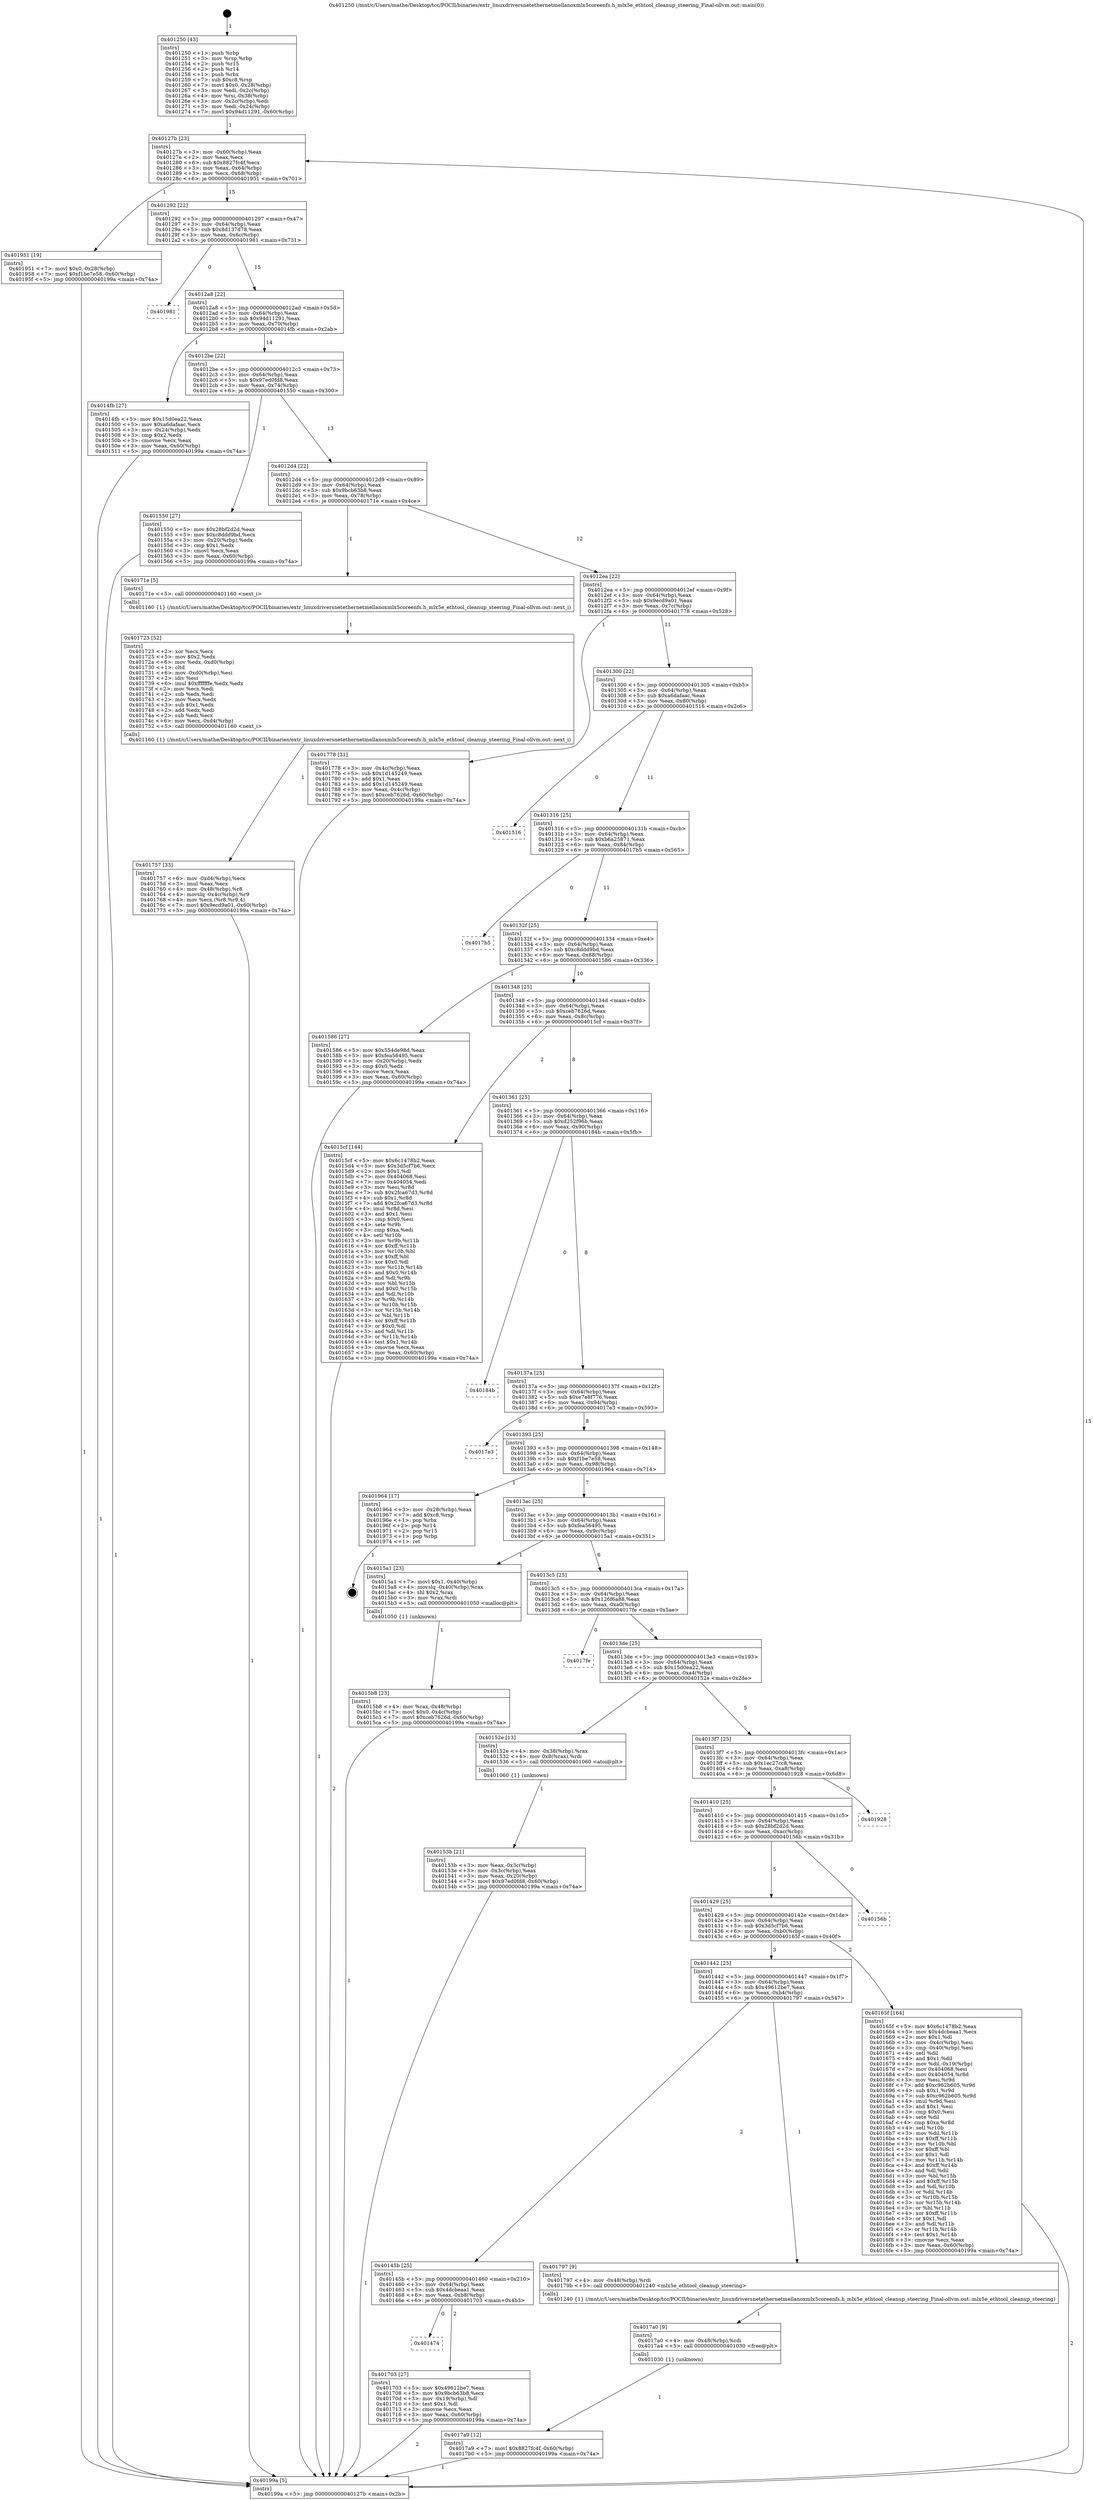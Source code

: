 digraph "0x401250" {
  label = "0x401250 (/mnt/c/Users/mathe/Desktop/tcc/POCII/binaries/extr_linuxdriversnetethernetmellanoxmlx5coreenfs.h_mlx5e_ethtool_cleanup_steering_Final-ollvm.out::main(0))"
  labelloc = "t"
  node[shape=record]

  Entry [label="",width=0.3,height=0.3,shape=circle,fillcolor=black,style=filled]
  "0x40127b" [label="{
     0x40127b [23]\l
     | [instrs]\l
     &nbsp;&nbsp;0x40127b \<+3\>: mov -0x60(%rbp),%eax\l
     &nbsp;&nbsp;0x40127e \<+2\>: mov %eax,%ecx\l
     &nbsp;&nbsp;0x401280 \<+6\>: sub $0x8827fc4f,%ecx\l
     &nbsp;&nbsp;0x401286 \<+3\>: mov %eax,-0x64(%rbp)\l
     &nbsp;&nbsp;0x401289 \<+3\>: mov %ecx,-0x68(%rbp)\l
     &nbsp;&nbsp;0x40128c \<+6\>: je 0000000000401951 \<main+0x701\>\l
  }"]
  "0x401951" [label="{
     0x401951 [19]\l
     | [instrs]\l
     &nbsp;&nbsp;0x401951 \<+7\>: movl $0x0,-0x28(%rbp)\l
     &nbsp;&nbsp;0x401958 \<+7\>: movl $0xf1be7e58,-0x60(%rbp)\l
     &nbsp;&nbsp;0x40195f \<+5\>: jmp 000000000040199a \<main+0x74a\>\l
  }"]
  "0x401292" [label="{
     0x401292 [22]\l
     | [instrs]\l
     &nbsp;&nbsp;0x401292 \<+5\>: jmp 0000000000401297 \<main+0x47\>\l
     &nbsp;&nbsp;0x401297 \<+3\>: mov -0x64(%rbp),%eax\l
     &nbsp;&nbsp;0x40129a \<+5\>: sub $0x8d137d78,%eax\l
     &nbsp;&nbsp;0x40129f \<+3\>: mov %eax,-0x6c(%rbp)\l
     &nbsp;&nbsp;0x4012a2 \<+6\>: je 0000000000401981 \<main+0x731\>\l
  }"]
  Exit [label="",width=0.3,height=0.3,shape=circle,fillcolor=black,style=filled,peripheries=2]
  "0x401981" [label="{
     0x401981\l
  }", style=dashed]
  "0x4012a8" [label="{
     0x4012a8 [22]\l
     | [instrs]\l
     &nbsp;&nbsp;0x4012a8 \<+5\>: jmp 00000000004012ad \<main+0x5d\>\l
     &nbsp;&nbsp;0x4012ad \<+3\>: mov -0x64(%rbp),%eax\l
     &nbsp;&nbsp;0x4012b0 \<+5\>: sub $0x94d11291,%eax\l
     &nbsp;&nbsp;0x4012b5 \<+3\>: mov %eax,-0x70(%rbp)\l
     &nbsp;&nbsp;0x4012b8 \<+6\>: je 00000000004014fb \<main+0x2ab\>\l
  }"]
  "0x4017a9" [label="{
     0x4017a9 [12]\l
     | [instrs]\l
     &nbsp;&nbsp;0x4017a9 \<+7\>: movl $0x8827fc4f,-0x60(%rbp)\l
     &nbsp;&nbsp;0x4017b0 \<+5\>: jmp 000000000040199a \<main+0x74a\>\l
  }"]
  "0x4014fb" [label="{
     0x4014fb [27]\l
     | [instrs]\l
     &nbsp;&nbsp;0x4014fb \<+5\>: mov $0x15d0ea22,%eax\l
     &nbsp;&nbsp;0x401500 \<+5\>: mov $0xa6dafaac,%ecx\l
     &nbsp;&nbsp;0x401505 \<+3\>: mov -0x24(%rbp),%edx\l
     &nbsp;&nbsp;0x401508 \<+3\>: cmp $0x2,%edx\l
     &nbsp;&nbsp;0x40150b \<+3\>: cmovne %ecx,%eax\l
     &nbsp;&nbsp;0x40150e \<+3\>: mov %eax,-0x60(%rbp)\l
     &nbsp;&nbsp;0x401511 \<+5\>: jmp 000000000040199a \<main+0x74a\>\l
  }"]
  "0x4012be" [label="{
     0x4012be [22]\l
     | [instrs]\l
     &nbsp;&nbsp;0x4012be \<+5\>: jmp 00000000004012c3 \<main+0x73\>\l
     &nbsp;&nbsp;0x4012c3 \<+3\>: mov -0x64(%rbp),%eax\l
     &nbsp;&nbsp;0x4012c6 \<+5\>: sub $0x97ed0fd8,%eax\l
     &nbsp;&nbsp;0x4012cb \<+3\>: mov %eax,-0x74(%rbp)\l
     &nbsp;&nbsp;0x4012ce \<+6\>: je 0000000000401550 \<main+0x300\>\l
  }"]
  "0x40199a" [label="{
     0x40199a [5]\l
     | [instrs]\l
     &nbsp;&nbsp;0x40199a \<+5\>: jmp 000000000040127b \<main+0x2b\>\l
  }"]
  "0x401250" [label="{
     0x401250 [43]\l
     | [instrs]\l
     &nbsp;&nbsp;0x401250 \<+1\>: push %rbp\l
     &nbsp;&nbsp;0x401251 \<+3\>: mov %rsp,%rbp\l
     &nbsp;&nbsp;0x401254 \<+2\>: push %r15\l
     &nbsp;&nbsp;0x401256 \<+2\>: push %r14\l
     &nbsp;&nbsp;0x401258 \<+1\>: push %rbx\l
     &nbsp;&nbsp;0x401259 \<+7\>: sub $0xc8,%rsp\l
     &nbsp;&nbsp;0x401260 \<+7\>: movl $0x0,-0x28(%rbp)\l
     &nbsp;&nbsp;0x401267 \<+3\>: mov %edi,-0x2c(%rbp)\l
     &nbsp;&nbsp;0x40126a \<+4\>: mov %rsi,-0x38(%rbp)\l
     &nbsp;&nbsp;0x40126e \<+3\>: mov -0x2c(%rbp),%edi\l
     &nbsp;&nbsp;0x401271 \<+3\>: mov %edi,-0x24(%rbp)\l
     &nbsp;&nbsp;0x401274 \<+7\>: movl $0x94d11291,-0x60(%rbp)\l
  }"]
  "0x4017a0" [label="{
     0x4017a0 [9]\l
     | [instrs]\l
     &nbsp;&nbsp;0x4017a0 \<+4\>: mov -0x48(%rbp),%rdi\l
     &nbsp;&nbsp;0x4017a4 \<+5\>: call 0000000000401030 \<free@plt\>\l
     | [calls]\l
     &nbsp;&nbsp;0x401030 \{1\} (unknown)\l
  }"]
  "0x401550" [label="{
     0x401550 [27]\l
     | [instrs]\l
     &nbsp;&nbsp;0x401550 \<+5\>: mov $0x28bf2d2d,%eax\l
     &nbsp;&nbsp;0x401555 \<+5\>: mov $0xc8ddd9bd,%ecx\l
     &nbsp;&nbsp;0x40155a \<+3\>: mov -0x20(%rbp),%edx\l
     &nbsp;&nbsp;0x40155d \<+3\>: cmp $0x1,%edx\l
     &nbsp;&nbsp;0x401560 \<+3\>: cmovl %ecx,%eax\l
     &nbsp;&nbsp;0x401563 \<+3\>: mov %eax,-0x60(%rbp)\l
     &nbsp;&nbsp;0x401566 \<+5\>: jmp 000000000040199a \<main+0x74a\>\l
  }"]
  "0x4012d4" [label="{
     0x4012d4 [22]\l
     | [instrs]\l
     &nbsp;&nbsp;0x4012d4 \<+5\>: jmp 00000000004012d9 \<main+0x89\>\l
     &nbsp;&nbsp;0x4012d9 \<+3\>: mov -0x64(%rbp),%eax\l
     &nbsp;&nbsp;0x4012dc \<+5\>: sub $0x9bcb63b8,%eax\l
     &nbsp;&nbsp;0x4012e1 \<+3\>: mov %eax,-0x78(%rbp)\l
     &nbsp;&nbsp;0x4012e4 \<+6\>: je 000000000040171e \<main+0x4ce\>\l
  }"]
  "0x401757" [label="{
     0x401757 [33]\l
     | [instrs]\l
     &nbsp;&nbsp;0x401757 \<+6\>: mov -0xd4(%rbp),%ecx\l
     &nbsp;&nbsp;0x40175d \<+3\>: imul %eax,%ecx\l
     &nbsp;&nbsp;0x401760 \<+4\>: mov -0x48(%rbp),%r8\l
     &nbsp;&nbsp;0x401764 \<+4\>: movslq -0x4c(%rbp),%r9\l
     &nbsp;&nbsp;0x401768 \<+4\>: mov %ecx,(%r8,%r9,4)\l
     &nbsp;&nbsp;0x40176c \<+7\>: movl $0x9ecd9a01,-0x60(%rbp)\l
     &nbsp;&nbsp;0x401773 \<+5\>: jmp 000000000040199a \<main+0x74a\>\l
  }"]
  "0x40171e" [label="{
     0x40171e [5]\l
     | [instrs]\l
     &nbsp;&nbsp;0x40171e \<+5\>: call 0000000000401160 \<next_i\>\l
     | [calls]\l
     &nbsp;&nbsp;0x401160 \{1\} (/mnt/c/Users/mathe/Desktop/tcc/POCII/binaries/extr_linuxdriversnetethernetmellanoxmlx5coreenfs.h_mlx5e_ethtool_cleanup_steering_Final-ollvm.out::next_i)\l
  }"]
  "0x4012ea" [label="{
     0x4012ea [22]\l
     | [instrs]\l
     &nbsp;&nbsp;0x4012ea \<+5\>: jmp 00000000004012ef \<main+0x9f\>\l
     &nbsp;&nbsp;0x4012ef \<+3\>: mov -0x64(%rbp),%eax\l
     &nbsp;&nbsp;0x4012f2 \<+5\>: sub $0x9ecd9a01,%eax\l
     &nbsp;&nbsp;0x4012f7 \<+3\>: mov %eax,-0x7c(%rbp)\l
     &nbsp;&nbsp;0x4012fa \<+6\>: je 0000000000401778 \<main+0x528\>\l
  }"]
  "0x401723" [label="{
     0x401723 [52]\l
     | [instrs]\l
     &nbsp;&nbsp;0x401723 \<+2\>: xor %ecx,%ecx\l
     &nbsp;&nbsp;0x401725 \<+5\>: mov $0x2,%edx\l
     &nbsp;&nbsp;0x40172a \<+6\>: mov %edx,-0xd0(%rbp)\l
     &nbsp;&nbsp;0x401730 \<+1\>: cltd\l
     &nbsp;&nbsp;0x401731 \<+6\>: mov -0xd0(%rbp),%esi\l
     &nbsp;&nbsp;0x401737 \<+2\>: idiv %esi\l
     &nbsp;&nbsp;0x401739 \<+6\>: imul $0xfffffffe,%edx,%edx\l
     &nbsp;&nbsp;0x40173f \<+2\>: mov %ecx,%edi\l
     &nbsp;&nbsp;0x401741 \<+2\>: sub %edx,%edi\l
     &nbsp;&nbsp;0x401743 \<+2\>: mov %ecx,%edx\l
     &nbsp;&nbsp;0x401745 \<+3\>: sub $0x1,%edx\l
     &nbsp;&nbsp;0x401748 \<+2\>: add %edx,%edi\l
     &nbsp;&nbsp;0x40174a \<+2\>: sub %edi,%ecx\l
     &nbsp;&nbsp;0x40174c \<+6\>: mov %ecx,-0xd4(%rbp)\l
     &nbsp;&nbsp;0x401752 \<+5\>: call 0000000000401160 \<next_i\>\l
     | [calls]\l
     &nbsp;&nbsp;0x401160 \{1\} (/mnt/c/Users/mathe/Desktop/tcc/POCII/binaries/extr_linuxdriversnetethernetmellanoxmlx5coreenfs.h_mlx5e_ethtool_cleanup_steering_Final-ollvm.out::next_i)\l
  }"]
  "0x401778" [label="{
     0x401778 [31]\l
     | [instrs]\l
     &nbsp;&nbsp;0x401778 \<+3\>: mov -0x4c(%rbp),%eax\l
     &nbsp;&nbsp;0x40177b \<+5\>: sub $0x1d145249,%eax\l
     &nbsp;&nbsp;0x401780 \<+3\>: add $0x1,%eax\l
     &nbsp;&nbsp;0x401783 \<+5\>: add $0x1d145249,%eax\l
     &nbsp;&nbsp;0x401788 \<+3\>: mov %eax,-0x4c(%rbp)\l
     &nbsp;&nbsp;0x40178b \<+7\>: movl $0xceb7626d,-0x60(%rbp)\l
     &nbsp;&nbsp;0x401792 \<+5\>: jmp 000000000040199a \<main+0x74a\>\l
  }"]
  "0x401300" [label="{
     0x401300 [22]\l
     | [instrs]\l
     &nbsp;&nbsp;0x401300 \<+5\>: jmp 0000000000401305 \<main+0xb5\>\l
     &nbsp;&nbsp;0x401305 \<+3\>: mov -0x64(%rbp),%eax\l
     &nbsp;&nbsp;0x401308 \<+5\>: sub $0xa6dafaac,%eax\l
     &nbsp;&nbsp;0x40130d \<+3\>: mov %eax,-0x80(%rbp)\l
     &nbsp;&nbsp;0x401310 \<+6\>: je 0000000000401516 \<main+0x2c6\>\l
  }"]
  "0x401474" [label="{
     0x401474\l
  }", style=dashed]
  "0x401516" [label="{
     0x401516\l
  }", style=dashed]
  "0x401316" [label="{
     0x401316 [25]\l
     | [instrs]\l
     &nbsp;&nbsp;0x401316 \<+5\>: jmp 000000000040131b \<main+0xcb\>\l
     &nbsp;&nbsp;0x40131b \<+3\>: mov -0x64(%rbp),%eax\l
     &nbsp;&nbsp;0x40131e \<+5\>: sub $0xb6a25871,%eax\l
     &nbsp;&nbsp;0x401323 \<+6\>: mov %eax,-0x84(%rbp)\l
     &nbsp;&nbsp;0x401329 \<+6\>: je 00000000004017b5 \<main+0x565\>\l
  }"]
  "0x401703" [label="{
     0x401703 [27]\l
     | [instrs]\l
     &nbsp;&nbsp;0x401703 \<+5\>: mov $0x49612be7,%eax\l
     &nbsp;&nbsp;0x401708 \<+5\>: mov $0x9bcb63b8,%ecx\l
     &nbsp;&nbsp;0x40170d \<+3\>: mov -0x19(%rbp),%dl\l
     &nbsp;&nbsp;0x401710 \<+3\>: test $0x1,%dl\l
     &nbsp;&nbsp;0x401713 \<+3\>: cmovne %ecx,%eax\l
     &nbsp;&nbsp;0x401716 \<+3\>: mov %eax,-0x60(%rbp)\l
     &nbsp;&nbsp;0x401719 \<+5\>: jmp 000000000040199a \<main+0x74a\>\l
  }"]
  "0x4017b5" [label="{
     0x4017b5\l
  }", style=dashed]
  "0x40132f" [label="{
     0x40132f [25]\l
     | [instrs]\l
     &nbsp;&nbsp;0x40132f \<+5\>: jmp 0000000000401334 \<main+0xe4\>\l
     &nbsp;&nbsp;0x401334 \<+3\>: mov -0x64(%rbp),%eax\l
     &nbsp;&nbsp;0x401337 \<+5\>: sub $0xc8ddd9bd,%eax\l
     &nbsp;&nbsp;0x40133c \<+6\>: mov %eax,-0x88(%rbp)\l
     &nbsp;&nbsp;0x401342 \<+6\>: je 0000000000401586 \<main+0x336\>\l
  }"]
  "0x40145b" [label="{
     0x40145b [25]\l
     | [instrs]\l
     &nbsp;&nbsp;0x40145b \<+5\>: jmp 0000000000401460 \<main+0x210\>\l
     &nbsp;&nbsp;0x401460 \<+3\>: mov -0x64(%rbp),%eax\l
     &nbsp;&nbsp;0x401463 \<+5\>: sub $0x4dcbeaa1,%eax\l
     &nbsp;&nbsp;0x401468 \<+6\>: mov %eax,-0xb8(%rbp)\l
     &nbsp;&nbsp;0x40146e \<+6\>: je 0000000000401703 \<main+0x4b3\>\l
  }"]
  "0x401586" [label="{
     0x401586 [27]\l
     | [instrs]\l
     &nbsp;&nbsp;0x401586 \<+5\>: mov $0x554de98d,%eax\l
     &nbsp;&nbsp;0x40158b \<+5\>: mov $0xfea56495,%ecx\l
     &nbsp;&nbsp;0x401590 \<+3\>: mov -0x20(%rbp),%edx\l
     &nbsp;&nbsp;0x401593 \<+3\>: cmp $0x0,%edx\l
     &nbsp;&nbsp;0x401596 \<+3\>: cmove %ecx,%eax\l
     &nbsp;&nbsp;0x401599 \<+3\>: mov %eax,-0x60(%rbp)\l
     &nbsp;&nbsp;0x40159c \<+5\>: jmp 000000000040199a \<main+0x74a\>\l
  }"]
  "0x401348" [label="{
     0x401348 [25]\l
     | [instrs]\l
     &nbsp;&nbsp;0x401348 \<+5\>: jmp 000000000040134d \<main+0xfd\>\l
     &nbsp;&nbsp;0x40134d \<+3\>: mov -0x64(%rbp),%eax\l
     &nbsp;&nbsp;0x401350 \<+5\>: sub $0xceb7626d,%eax\l
     &nbsp;&nbsp;0x401355 \<+6\>: mov %eax,-0x8c(%rbp)\l
     &nbsp;&nbsp;0x40135b \<+6\>: je 00000000004015cf \<main+0x37f\>\l
  }"]
  "0x401797" [label="{
     0x401797 [9]\l
     | [instrs]\l
     &nbsp;&nbsp;0x401797 \<+4\>: mov -0x48(%rbp),%rdi\l
     &nbsp;&nbsp;0x40179b \<+5\>: call 0000000000401240 \<mlx5e_ethtool_cleanup_steering\>\l
     | [calls]\l
     &nbsp;&nbsp;0x401240 \{1\} (/mnt/c/Users/mathe/Desktop/tcc/POCII/binaries/extr_linuxdriversnetethernetmellanoxmlx5coreenfs.h_mlx5e_ethtool_cleanup_steering_Final-ollvm.out::mlx5e_ethtool_cleanup_steering)\l
  }"]
  "0x4015cf" [label="{
     0x4015cf [144]\l
     | [instrs]\l
     &nbsp;&nbsp;0x4015cf \<+5\>: mov $0x6c1478b2,%eax\l
     &nbsp;&nbsp;0x4015d4 \<+5\>: mov $0x3d5cf7b6,%ecx\l
     &nbsp;&nbsp;0x4015d9 \<+2\>: mov $0x1,%dl\l
     &nbsp;&nbsp;0x4015db \<+7\>: mov 0x404068,%esi\l
     &nbsp;&nbsp;0x4015e2 \<+7\>: mov 0x404054,%edi\l
     &nbsp;&nbsp;0x4015e9 \<+3\>: mov %esi,%r8d\l
     &nbsp;&nbsp;0x4015ec \<+7\>: sub $0x2fca67d3,%r8d\l
     &nbsp;&nbsp;0x4015f3 \<+4\>: sub $0x1,%r8d\l
     &nbsp;&nbsp;0x4015f7 \<+7\>: add $0x2fca67d3,%r8d\l
     &nbsp;&nbsp;0x4015fe \<+4\>: imul %r8d,%esi\l
     &nbsp;&nbsp;0x401602 \<+3\>: and $0x1,%esi\l
     &nbsp;&nbsp;0x401605 \<+3\>: cmp $0x0,%esi\l
     &nbsp;&nbsp;0x401608 \<+4\>: sete %r9b\l
     &nbsp;&nbsp;0x40160c \<+3\>: cmp $0xa,%edi\l
     &nbsp;&nbsp;0x40160f \<+4\>: setl %r10b\l
     &nbsp;&nbsp;0x401613 \<+3\>: mov %r9b,%r11b\l
     &nbsp;&nbsp;0x401616 \<+4\>: xor $0xff,%r11b\l
     &nbsp;&nbsp;0x40161a \<+3\>: mov %r10b,%bl\l
     &nbsp;&nbsp;0x40161d \<+3\>: xor $0xff,%bl\l
     &nbsp;&nbsp;0x401620 \<+3\>: xor $0x0,%dl\l
     &nbsp;&nbsp;0x401623 \<+3\>: mov %r11b,%r14b\l
     &nbsp;&nbsp;0x401626 \<+4\>: and $0x0,%r14b\l
     &nbsp;&nbsp;0x40162a \<+3\>: and %dl,%r9b\l
     &nbsp;&nbsp;0x40162d \<+3\>: mov %bl,%r15b\l
     &nbsp;&nbsp;0x401630 \<+4\>: and $0x0,%r15b\l
     &nbsp;&nbsp;0x401634 \<+3\>: and %dl,%r10b\l
     &nbsp;&nbsp;0x401637 \<+3\>: or %r9b,%r14b\l
     &nbsp;&nbsp;0x40163a \<+3\>: or %r10b,%r15b\l
     &nbsp;&nbsp;0x40163d \<+3\>: xor %r15b,%r14b\l
     &nbsp;&nbsp;0x401640 \<+3\>: or %bl,%r11b\l
     &nbsp;&nbsp;0x401643 \<+4\>: xor $0xff,%r11b\l
     &nbsp;&nbsp;0x401647 \<+3\>: or $0x0,%dl\l
     &nbsp;&nbsp;0x40164a \<+3\>: and %dl,%r11b\l
     &nbsp;&nbsp;0x40164d \<+3\>: or %r11b,%r14b\l
     &nbsp;&nbsp;0x401650 \<+4\>: test $0x1,%r14b\l
     &nbsp;&nbsp;0x401654 \<+3\>: cmovne %ecx,%eax\l
     &nbsp;&nbsp;0x401657 \<+3\>: mov %eax,-0x60(%rbp)\l
     &nbsp;&nbsp;0x40165a \<+5\>: jmp 000000000040199a \<main+0x74a\>\l
  }"]
  "0x401361" [label="{
     0x401361 [25]\l
     | [instrs]\l
     &nbsp;&nbsp;0x401361 \<+5\>: jmp 0000000000401366 \<main+0x116\>\l
     &nbsp;&nbsp;0x401366 \<+3\>: mov -0x64(%rbp),%eax\l
     &nbsp;&nbsp;0x401369 \<+5\>: sub $0xd252f96b,%eax\l
     &nbsp;&nbsp;0x40136e \<+6\>: mov %eax,-0x90(%rbp)\l
     &nbsp;&nbsp;0x401374 \<+6\>: je 000000000040184b \<main+0x5fb\>\l
  }"]
  "0x401442" [label="{
     0x401442 [25]\l
     | [instrs]\l
     &nbsp;&nbsp;0x401442 \<+5\>: jmp 0000000000401447 \<main+0x1f7\>\l
     &nbsp;&nbsp;0x401447 \<+3\>: mov -0x64(%rbp),%eax\l
     &nbsp;&nbsp;0x40144a \<+5\>: sub $0x49612be7,%eax\l
     &nbsp;&nbsp;0x40144f \<+6\>: mov %eax,-0xb4(%rbp)\l
     &nbsp;&nbsp;0x401455 \<+6\>: je 0000000000401797 \<main+0x547\>\l
  }"]
  "0x40184b" [label="{
     0x40184b\l
  }", style=dashed]
  "0x40137a" [label="{
     0x40137a [25]\l
     | [instrs]\l
     &nbsp;&nbsp;0x40137a \<+5\>: jmp 000000000040137f \<main+0x12f\>\l
     &nbsp;&nbsp;0x40137f \<+3\>: mov -0x64(%rbp),%eax\l
     &nbsp;&nbsp;0x401382 \<+5\>: sub $0xe7e8f776,%eax\l
     &nbsp;&nbsp;0x401387 \<+6\>: mov %eax,-0x94(%rbp)\l
     &nbsp;&nbsp;0x40138d \<+6\>: je 00000000004017e3 \<main+0x593\>\l
  }"]
  "0x40165f" [label="{
     0x40165f [164]\l
     | [instrs]\l
     &nbsp;&nbsp;0x40165f \<+5\>: mov $0x6c1478b2,%eax\l
     &nbsp;&nbsp;0x401664 \<+5\>: mov $0x4dcbeaa1,%ecx\l
     &nbsp;&nbsp;0x401669 \<+2\>: mov $0x1,%dl\l
     &nbsp;&nbsp;0x40166b \<+3\>: mov -0x4c(%rbp),%esi\l
     &nbsp;&nbsp;0x40166e \<+3\>: cmp -0x40(%rbp),%esi\l
     &nbsp;&nbsp;0x401671 \<+4\>: setl %dil\l
     &nbsp;&nbsp;0x401675 \<+4\>: and $0x1,%dil\l
     &nbsp;&nbsp;0x401679 \<+4\>: mov %dil,-0x19(%rbp)\l
     &nbsp;&nbsp;0x40167d \<+7\>: mov 0x404068,%esi\l
     &nbsp;&nbsp;0x401684 \<+8\>: mov 0x404054,%r8d\l
     &nbsp;&nbsp;0x40168c \<+3\>: mov %esi,%r9d\l
     &nbsp;&nbsp;0x40168f \<+7\>: add $0xc962b605,%r9d\l
     &nbsp;&nbsp;0x401696 \<+4\>: sub $0x1,%r9d\l
     &nbsp;&nbsp;0x40169a \<+7\>: sub $0xc962b605,%r9d\l
     &nbsp;&nbsp;0x4016a1 \<+4\>: imul %r9d,%esi\l
     &nbsp;&nbsp;0x4016a5 \<+3\>: and $0x1,%esi\l
     &nbsp;&nbsp;0x4016a8 \<+3\>: cmp $0x0,%esi\l
     &nbsp;&nbsp;0x4016ab \<+4\>: sete %dil\l
     &nbsp;&nbsp;0x4016af \<+4\>: cmp $0xa,%r8d\l
     &nbsp;&nbsp;0x4016b3 \<+4\>: setl %r10b\l
     &nbsp;&nbsp;0x4016b7 \<+3\>: mov %dil,%r11b\l
     &nbsp;&nbsp;0x4016ba \<+4\>: xor $0xff,%r11b\l
     &nbsp;&nbsp;0x4016be \<+3\>: mov %r10b,%bl\l
     &nbsp;&nbsp;0x4016c1 \<+3\>: xor $0xff,%bl\l
     &nbsp;&nbsp;0x4016c4 \<+3\>: xor $0x1,%dl\l
     &nbsp;&nbsp;0x4016c7 \<+3\>: mov %r11b,%r14b\l
     &nbsp;&nbsp;0x4016ca \<+4\>: and $0xff,%r14b\l
     &nbsp;&nbsp;0x4016ce \<+3\>: and %dl,%dil\l
     &nbsp;&nbsp;0x4016d1 \<+3\>: mov %bl,%r15b\l
     &nbsp;&nbsp;0x4016d4 \<+4\>: and $0xff,%r15b\l
     &nbsp;&nbsp;0x4016d8 \<+3\>: and %dl,%r10b\l
     &nbsp;&nbsp;0x4016db \<+3\>: or %dil,%r14b\l
     &nbsp;&nbsp;0x4016de \<+3\>: or %r10b,%r15b\l
     &nbsp;&nbsp;0x4016e1 \<+3\>: xor %r15b,%r14b\l
     &nbsp;&nbsp;0x4016e4 \<+3\>: or %bl,%r11b\l
     &nbsp;&nbsp;0x4016e7 \<+4\>: xor $0xff,%r11b\l
     &nbsp;&nbsp;0x4016eb \<+3\>: or $0x1,%dl\l
     &nbsp;&nbsp;0x4016ee \<+3\>: and %dl,%r11b\l
     &nbsp;&nbsp;0x4016f1 \<+3\>: or %r11b,%r14b\l
     &nbsp;&nbsp;0x4016f4 \<+4\>: test $0x1,%r14b\l
     &nbsp;&nbsp;0x4016f8 \<+3\>: cmovne %ecx,%eax\l
     &nbsp;&nbsp;0x4016fb \<+3\>: mov %eax,-0x60(%rbp)\l
     &nbsp;&nbsp;0x4016fe \<+5\>: jmp 000000000040199a \<main+0x74a\>\l
  }"]
  "0x4017e3" [label="{
     0x4017e3\l
  }", style=dashed]
  "0x401393" [label="{
     0x401393 [25]\l
     | [instrs]\l
     &nbsp;&nbsp;0x401393 \<+5\>: jmp 0000000000401398 \<main+0x148\>\l
     &nbsp;&nbsp;0x401398 \<+3\>: mov -0x64(%rbp),%eax\l
     &nbsp;&nbsp;0x40139b \<+5\>: sub $0xf1be7e58,%eax\l
     &nbsp;&nbsp;0x4013a0 \<+6\>: mov %eax,-0x98(%rbp)\l
     &nbsp;&nbsp;0x4013a6 \<+6\>: je 0000000000401964 \<main+0x714\>\l
  }"]
  "0x401429" [label="{
     0x401429 [25]\l
     | [instrs]\l
     &nbsp;&nbsp;0x401429 \<+5\>: jmp 000000000040142e \<main+0x1de\>\l
     &nbsp;&nbsp;0x40142e \<+3\>: mov -0x64(%rbp),%eax\l
     &nbsp;&nbsp;0x401431 \<+5\>: sub $0x3d5cf7b6,%eax\l
     &nbsp;&nbsp;0x401436 \<+6\>: mov %eax,-0xb0(%rbp)\l
     &nbsp;&nbsp;0x40143c \<+6\>: je 000000000040165f \<main+0x40f\>\l
  }"]
  "0x401964" [label="{
     0x401964 [17]\l
     | [instrs]\l
     &nbsp;&nbsp;0x401964 \<+3\>: mov -0x28(%rbp),%eax\l
     &nbsp;&nbsp;0x401967 \<+7\>: add $0xc8,%rsp\l
     &nbsp;&nbsp;0x40196e \<+1\>: pop %rbx\l
     &nbsp;&nbsp;0x40196f \<+2\>: pop %r14\l
     &nbsp;&nbsp;0x401971 \<+2\>: pop %r15\l
     &nbsp;&nbsp;0x401973 \<+1\>: pop %rbp\l
     &nbsp;&nbsp;0x401974 \<+1\>: ret\l
  }"]
  "0x4013ac" [label="{
     0x4013ac [25]\l
     | [instrs]\l
     &nbsp;&nbsp;0x4013ac \<+5\>: jmp 00000000004013b1 \<main+0x161\>\l
     &nbsp;&nbsp;0x4013b1 \<+3\>: mov -0x64(%rbp),%eax\l
     &nbsp;&nbsp;0x4013b4 \<+5\>: sub $0xfea56495,%eax\l
     &nbsp;&nbsp;0x4013b9 \<+6\>: mov %eax,-0x9c(%rbp)\l
     &nbsp;&nbsp;0x4013bf \<+6\>: je 00000000004015a1 \<main+0x351\>\l
  }"]
  "0x40156b" [label="{
     0x40156b\l
  }", style=dashed]
  "0x4015a1" [label="{
     0x4015a1 [23]\l
     | [instrs]\l
     &nbsp;&nbsp;0x4015a1 \<+7\>: movl $0x1,-0x40(%rbp)\l
     &nbsp;&nbsp;0x4015a8 \<+4\>: movslq -0x40(%rbp),%rax\l
     &nbsp;&nbsp;0x4015ac \<+4\>: shl $0x2,%rax\l
     &nbsp;&nbsp;0x4015b0 \<+3\>: mov %rax,%rdi\l
     &nbsp;&nbsp;0x4015b3 \<+5\>: call 0000000000401050 \<malloc@plt\>\l
     | [calls]\l
     &nbsp;&nbsp;0x401050 \{1\} (unknown)\l
  }"]
  "0x4013c5" [label="{
     0x4013c5 [25]\l
     | [instrs]\l
     &nbsp;&nbsp;0x4013c5 \<+5\>: jmp 00000000004013ca \<main+0x17a\>\l
     &nbsp;&nbsp;0x4013ca \<+3\>: mov -0x64(%rbp),%eax\l
     &nbsp;&nbsp;0x4013cd \<+5\>: sub $0x126f6a88,%eax\l
     &nbsp;&nbsp;0x4013d2 \<+6\>: mov %eax,-0xa0(%rbp)\l
     &nbsp;&nbsp;0x4013d8 \<+6\>: je 00000000004017fe \<main+0x5ae\>\l
  }"]
  "0x401410" [label="{
     0x401410 [25]\l
     | [instrs]\l
     &nbsp;&nbsp;0x401410 \<+5\>: jmp 0000000000401415 \<main+0x1c5\>\l
     &nbsp;&nbsp;0x401415 \<+3\>: mov -0x64(%rbp),%eax\l
     &nbsp;&nbsp;0x401418 \<+5\>: sub $0x28bf2d2d,%eax\l
     &nbsp;&nbsp;0x40141d \<+6\>: mov %eax,-0xac(%rbp)\l
     &nbsp;&nbsp;0x401423 \<+6\>: je 000000000040156b \<main+0x31b\>\l
  }"]
  "0x4017fe" [label="{
     0x4017fe\l
  }", style=dashed]
  "0x4013de" [label="{
     0x4013de [25]\l
     | [instrs]\l
     &nbsp;&nbsp;0x4013de \<+5\>: jmp 00000000004013e3 \<main+0x193\>\l
     &nbsp;&nbsp;0x4013e3 \<+3\>: mov -0x64(%rbp),%eax\l
     &nbsp;&nbsp;0x4013e6 \<+5\>: sub $0x15d0ea22,%eax\l
     &nbsp;&nbsp;0x4013eb \<+6\>: mov %eax,-0xa4(%rbp)\l
     &nbsp;&nbsp;0x4013f1 \<+6\>: je 000000000040152e \<main+0x2de\>\l
  }"]
  "0x401928" [label="{
     0x401928\l
  }", style=dashed]
  "0x40152e" [label="{
     0x40152e [13]\l
     | [instrs]\l
     &nbsp;&nbsp;0x40152e \<+4\>: mov -0x38(%rbp),%rax\l
     &nbsp;&nbsp;0x401532 \<+4\>: mov 0x8(%rax),%rdi\l
     &nbsp;&nbsp;0x401536 \<+5\>: call 0000000000401060 \<atoi@plt\>\l
     | [calls]\l
     &nbsp;&nbsp;0x401060 \{1\} (unknown)\l
  }"]
  "0x4013f7" [label="{
     0x4013f7 [25]\l
     | [instrs]\l
     &nbsp;&nbsp;0x4013f7 \<+5\>: jmp 00000000004013fc \<main+0x1ac\>\l
     &nbsp;&nbsp;0x4013fc \<+3\>: mov -0x64(%rbp),%eax\l
     &nbsp;&nbsp;0x4013ff \<+5\>: sub $0x1ec27cc8,%eax\l
     &nbsp;&nbsp;0x401404 \<+6\>: mov %eax,-0xa8(%rbp)\l
     &nbsp;&nbsp;0x40140a \<+6\>: je 0000000000401928 \<main+0x6d8\>\l
  }"]
  "0x40153b" [label="{
     0x40153b [21]\l
     | [instrs]\l
     &nbsp;&nbsp;0x40153b \<+3\>: mov %eax,-0x3c(%rbp)\l
     &nbsp;&nbsp;0x40153e \<+3\>: mov -0x3c(%rbp),%eax\l
     &nbsp;&nbsp;0x401541 \<+3\>: mov %eax,-0x20(%rbp)\l
     &nbsp;&nbsp;0x401544 \<+7\>: movl $0x97ed0fd8,-0x60(%rbp)\l
     &nbsp;&nbsp;0x40154b \<+5\>: jmp 000000000040199a \<main+0x74a\>\l
  }"]
  "0x4015b8" [label="{
     0x4015b8 [23]\l
     | [instrs]\l
     &nbsp;&nbsp;0x4015b8 \<+4\>: mov %rax,-0x48(%rbp)\l
     &nbsp;&nbsp;0x4015bc \<+7\>: movl $0x0,-0x4c(%rbp)\l
     &nbsp;&nbsp;0x4015c3 \<+7\>: movl $0xceb7626d,-0x60(%rbp)\l
     &nbsp;&nbsp;0x4015ca \<+5\>: jmp 000000000040199a \<main+0x74a\>\l
  }"]
  Entry -> "0x401250" [label=" 1"]
  "0x40127b" -> "0x401951" [label=" 1"]
  "0x40127b" -> "0x401292" [label=" 15"]
  "0x401964" -> Exit [label=" 1"]
  "0x401292" -> "0x401981" [label=" 0"]
  "0x401292" -> "0x4012a8" [label=" 15"]
  "0x401951" -> "0x40199a" [label=" 1"]
  "0x4012a8" -> "0x4014fb" [label=" 1"]
  "0x4012a8" -> "0x4012be" [label=" 14"]
  "0x4014fb" -> "0x40199a" [label=" 1"]
  "0x401250" -> "0x40127b" [label=" 1"]
  "0x40199a" -> "0x40127b" [label=" 15"]
  "0x4017a9" -> "0x40199a" [label=" 1"]
  "0x4012be" -> "0x401550" [label=" 1"]
  "0x4012be" -> "0x4012d4" [label=" 13"]
  "0x4017a0" -> "0x4017a9" [label=" 1"]
  "0x4012d4" -> "0x40171e" [label=" 1"]
  "0x4012d4" -> "0x4012ea" [label=" 12"]
  "0x401797" -> "0x4017a0" [label=" 1"]
  "0x4012ea" -> "0x401778" [label=" 1"]
  "0x4012ea" -> "0x401300" [label=" 11"]
  "0x401778" -> "0x40199a" [label=" 1"]
  "0x401300" -> "0x401516" [label=" 0"]
  "0x401300" -> "0x401316" [label=" 11"]
  "0x401757" -> "0x40199a" [label=" 1"]
  "0x401316" -> "0x4017b5" [label=" 0"]
  "0x401316" -> "0x40132f" [label=" 11"]
  "0x401723" -> "0x401757" [label=" 1"]
  "0x40132f" -> "0x401586" [label=" 1"]
  "0x40132f" -> "0x401348" [label=" 10"]
  "0x401703" -> "0x40199a" [label=" 2"]
  "0x401348" -> "0x4015cf" [label=" 2"]
  "0x401348" -> "0x401361" [label=" 8"]
  "0x40145b" -> "0x401474" [label=" 0"]
  "0x401361" -> "0x40184b" [label=" 0"]
  "0x401361" -> "0x40137a" [label=" 8"]
  "0x40171e" -> "0x401723" [label=" 1"]
  "0x40137a" -> "0x4017e3" [label=" 0"]
  "0x40137a" -> "0x401393" [label=" 8"]
  "0x401442" -> "0x40145b" [label=" 2"]
  "0x401393" -> "0x401964" [label=" 1"]
  "0x401393" -> "0x4013ac" [label=" 7"]
  "0x40145b" -> "0x401703" [label=" 2"]
  "0x4013ac" -> "0x4015a1" [label=" 1"]
  "0x4013ac" -> "0x4013c5" [label=" 6"]
  "0x40165f" -> "0x40199a" [label=" 2"]
  "0x4013c5" -> "0x4017fe" [label=" 0"]
  "0x4013c5" -> "0x4013de" [label=" 6"]
  "0x401429" -> "0x40165f" [label=" 2"]
  "0x4013de" -> "0x40152e" [label=" 1"]
  "0x4013de" -> "0x4013f7" [label=" 5"]
  "0x40152e" -> "0x40153b" [label=" 1"]
  "0x40153b" -> "0x40199a" [label=" 1"]
  "0x401550" -> "0x40199a" [label=" 1"]
  "0x401586" -> "0x40199a" [label=" 1"]
  "0x4015a1" -> "0x4015b8" [label=" 1"]
  "0x4015b8" -> "0x40199a" [label=" 1"]
  "0x4015cf" -> "0x40199a" [label=" 2"]
  "0x401442" -> "0x401797" [label=" 1"]
  "0x4013f7" -> "0x401928" [label=" 0"]
  "0x4013f7" -> "0x401410" [label=" 5"]
  "0x401429" -> "0x401442" [label=" 3"]
  "0x401410" -> "0x40156b" [label=" 0"]
  "0x401410" -> "0x401429" [label=" 5"]
}
